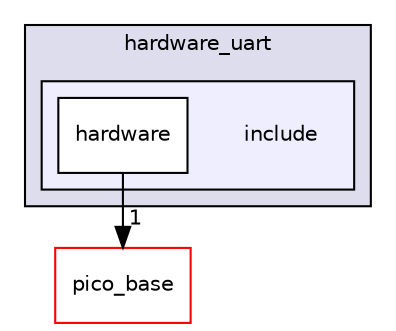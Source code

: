digraph "hardware_uart/include" {
  compound=true
  node [ fontsize="10", fontname="Helvetica"];
  edge [ labelfontsize="10", labelfontname="Helvetica"];
  subgraph clusterdir_fa32484ddcfb739fabe101c20b70de5a {
    graph [ bgcolor="#ddddee", pencolor="black", label="hardware_uart" fontname="Helvetica", fontsize="10", URL="dir_fa32484ddcfb739fabe101c20b70de5a.html"]
  subgraph clusterdir_9da8cf135a2ab7050dc2843706a87d9a {
    graph [ bgcolor="#eeeeff", pencolor="black", label="" URL="dir_9da8cf135a2ab7050dc2843706a87d9a.html"];
    dir_9da8cf135a2ab7050dc2843706a87d9a [shape=plaintext label="include"];
    dir_89b8aaa6ef6397aadd794d6c2ad4ac75 [shape=box label="hardware" color="black" fillcolor="white" style="filled" URL="dir_89b8aaa6ef6397aadd794d6c2ad4ac75.html"];
  }
  }
  dir_ee4ba4c32933fd9d1c9bce216e67756d [shape=box label="pico_base" fillcolor="white" style="filled" color="red" URL="dir_ee4ba4c32933fd9d1c9bce216e67756d.html"];
  dir_89b8aaa6ef6397aadd794d6c2ad4ac75->dir_ee4ba4c32933fd9d1c9bce216e67756d [headlabel="1", labeldistance=1.5 headhref="dir_000113_000007.html"];
}
